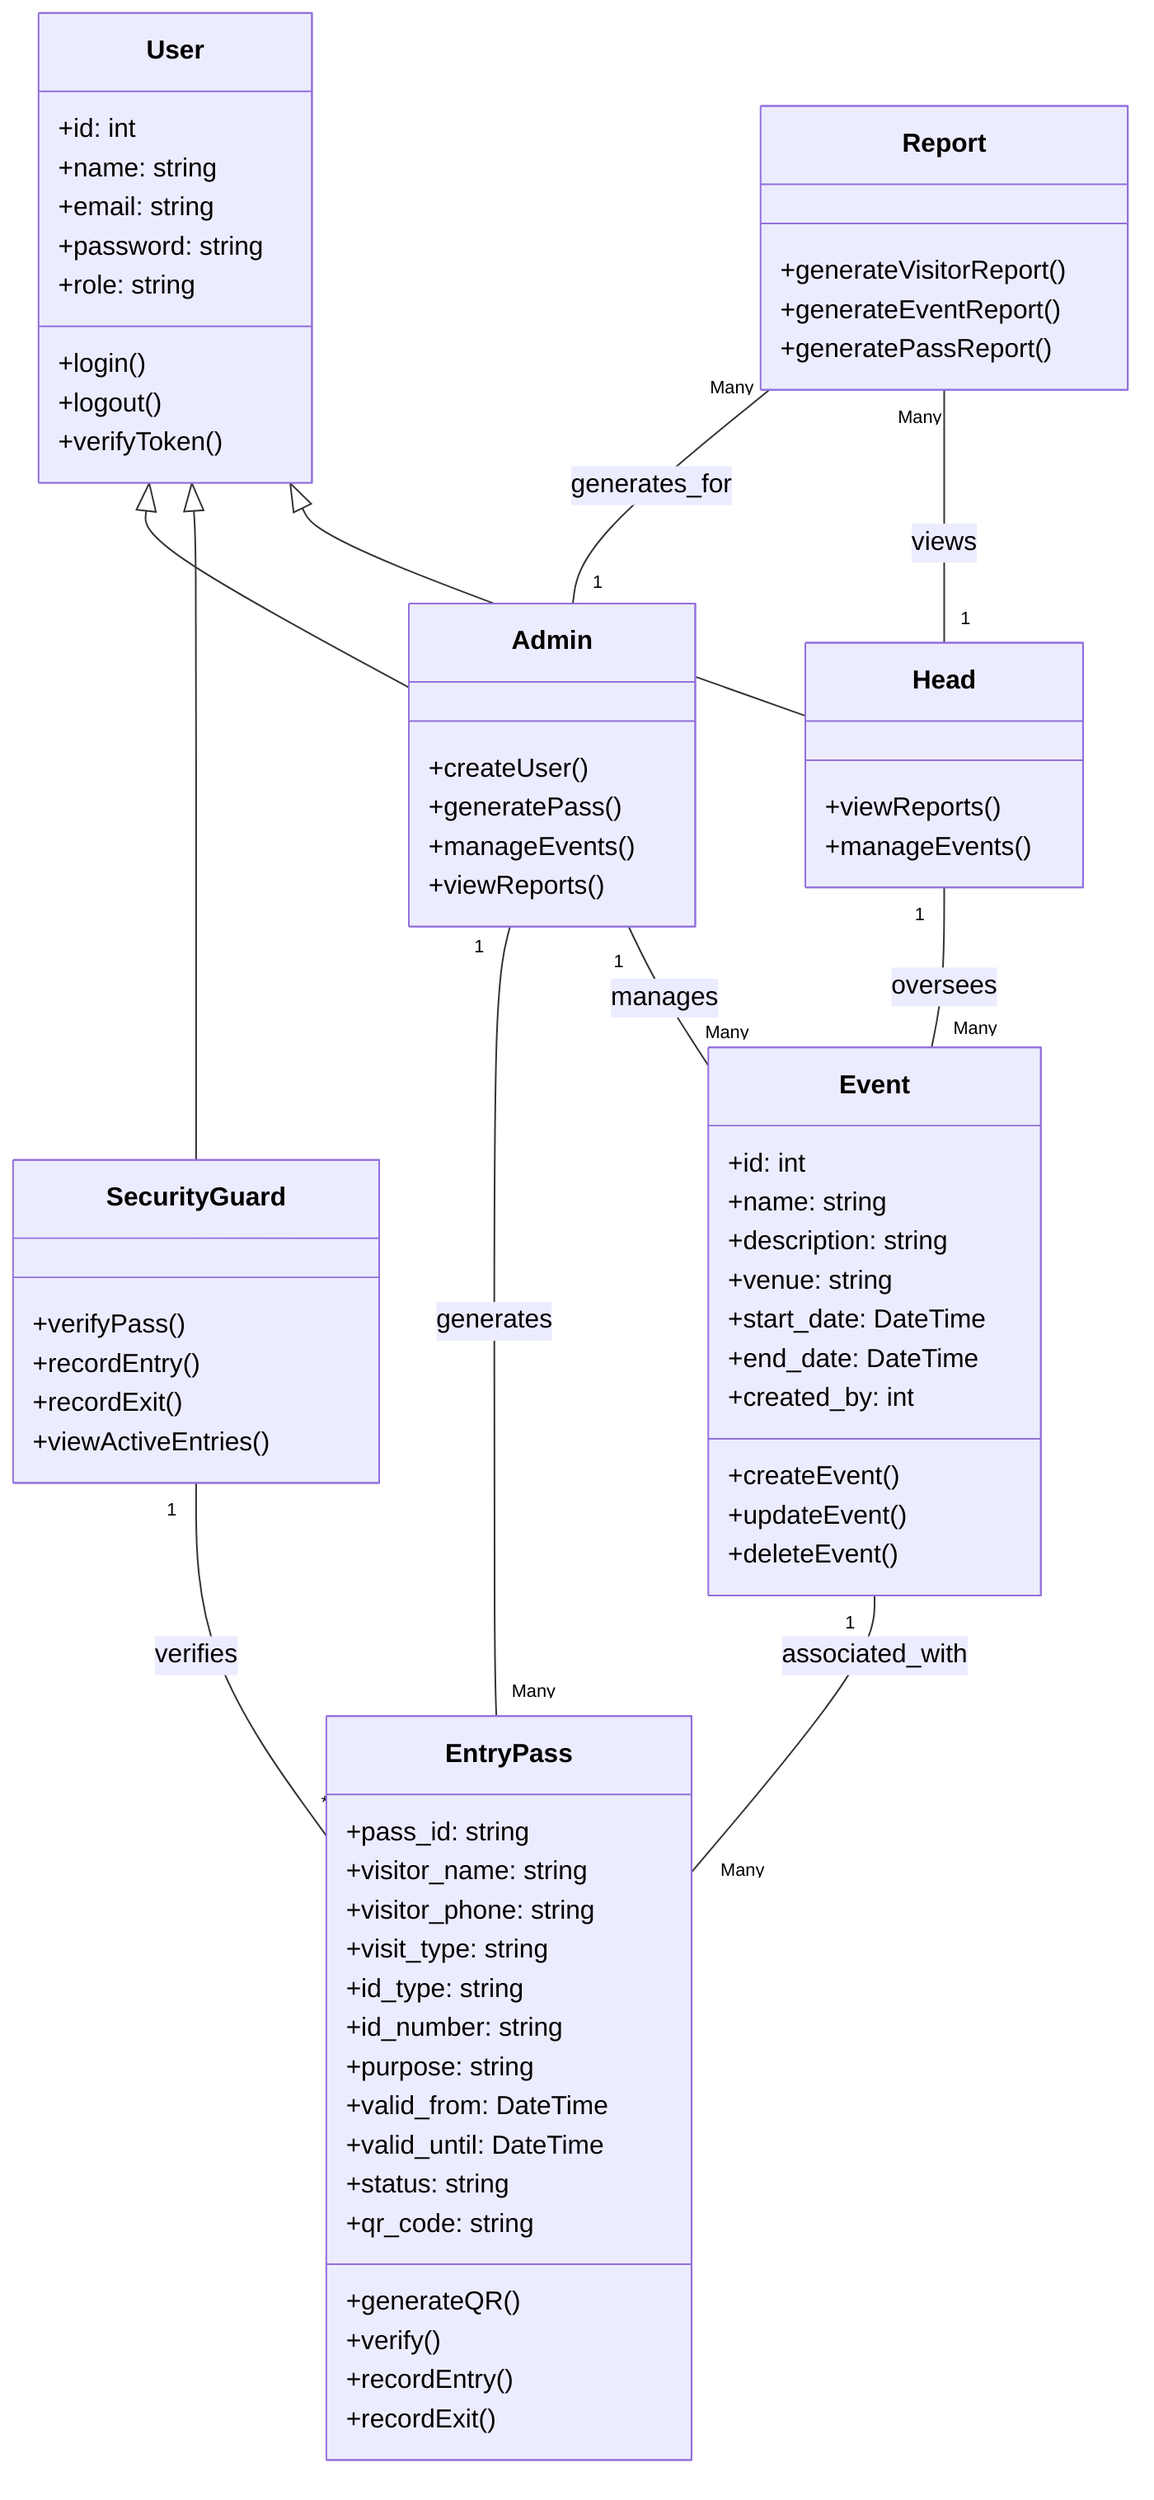 %%{init: {'theme': 'default', 'themeVariables': { 'background': '#ffffff', 'primaryColor': '#000000', 'primaryTextColor': '#000000', 'secondaryTextColor': '#000000' }}}%%

classDiagram

class User {
    +id: int
    +name: string
    +email: string
    +password: string
    +role: string
    +login()
    +logout()
    +verifyToken()
}

class EntryPass {
    +pass_id: string
    +visitor_name: string
    +visitor_phone: string
    +visit_type: string
    +id_type: string
    +id_number: string
    +purpose: string
    +valid_from: DateTime
    +valid_until: DateTime
    +status: string
    +qr_code: string
    +generateQR()
    +verify()
    +recordEntry()
    +recordExit()
}

class Event {
    +id: int
    +name: string
    +description: string
    +venue: string
    +start_date: DateTime
    +end_date: DateTime
    +created_by: int
    +createEvent()
    +updateEvent()
    +deleteEvent()
}

class Admin {
    +createUser()
    +generatePass()
    +manageEvents()
    +viewReports()
}

class SecurityGuard {
    +verifyPass()
    +recordEntry()
    +recordExit()
    +viewActiveEntries()
}

class Head {
    +viewReports()
    +manageEvents()
}

class Report {
    +generateVisitorReport()
    +generateEventReport()
    +generatePassReport()
}

%% Inheritance
User <|-- Admin
User <|-- SecurityGuard
User <|-- Head

%% Associations
Admin "1" -- "Many" EntryPass : generates
SecurityGuard "1" -- "*" EntryPass : verifies
Admin "1" -- "Many" Event : manages
Head "1" -- "Many" Event : oversees
Event "1" -- "Many" EntryPass : associated_with
Report "Many" -- "1" Admin : generates_for
Report "Many" -- "1" Head : views

%% Class Diagram Explanation:
%% This diagram represents the SecureIn visitor management system for CUK.
%% - User is the base class with three specialized roles: Admin, SecurityGuard, and Head
%% - EntryPass manages visitor access with QR-based verification
%% - Event handles university events that may require visitor passes
%% - Report generates various analytics and summaries
%% The system follows a role-based access control where:
%% - Admins have full system access
%% - Security Guards handle pass verification and entry/exit
%% - Heads can view reports and manage department events